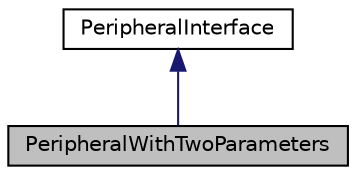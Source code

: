 digraph "PeripheralWithTwoParameters"
{
 // INTERACTIVE_SVG=YES
  edge [fontname="Helvetica",fontsize="10",labelfontname="Helvetica",labelfontsize="10"];
  node [fontname="Helvetica",fontsize="10",shape=record];
  Node0 [label="PeripheralWithTwoParameters",height=0.2,width=0.4,color="black", fillcolor="grey75", style="filled", fontcolor="black"];
  Node1 -> Node0 [dir="back",color="midnightblue",fontsize="10",style="solid",fontname="Helvetica"];
  Node1 [label="PeripheralInterface",height=0.2,width=0.4,color="black", fillcolor="white", style="filled",URL="$df/df0/class_peripheral_interface.html"];
}

